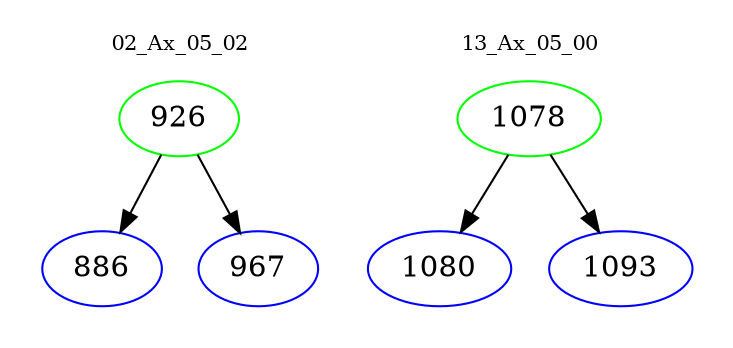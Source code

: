 digraph{
subgraph cluster_0 {
color = white
label = "02_Ax_05_02";
fontsize=10;
T0_926 [label="926", color="green"]
T0_926 -> T0_886 [color="black"]
T0_886 [label="886", color="blue"]
T0_926 -> T0_967 [color="black"]
T0_967 [label="967", color="blue"]
}
subgraph cluster_1 {
color = white
label = "13_Ax_05_00";
fontsize=10;
T1_1078 [label="1078", color="green"]
T1_1078 -> T1_1080 [color="black"]
T1_1080 [label="1080", color="blue"]
T1_1078 -> T1_1093 [color="black"]
T1_1093 [label="1093", color="blue"]
}
}
